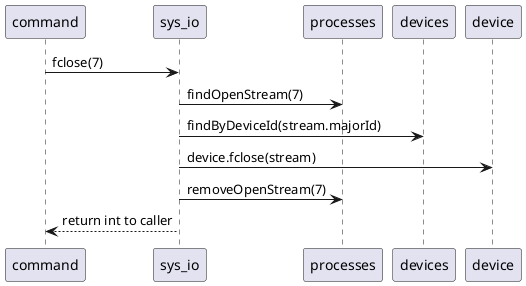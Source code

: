 @startuml

command -> sys_io : fclose(7)
sys_io -> processes : findOpenStream(7)
sys_io -> devices : findByDeviceId(stream.majorId)
sys_io -> device : device.fclose(stream)
sys_io -> processes : removeOpenStream(7)
sys_io --> command : return int to caller


@enduml